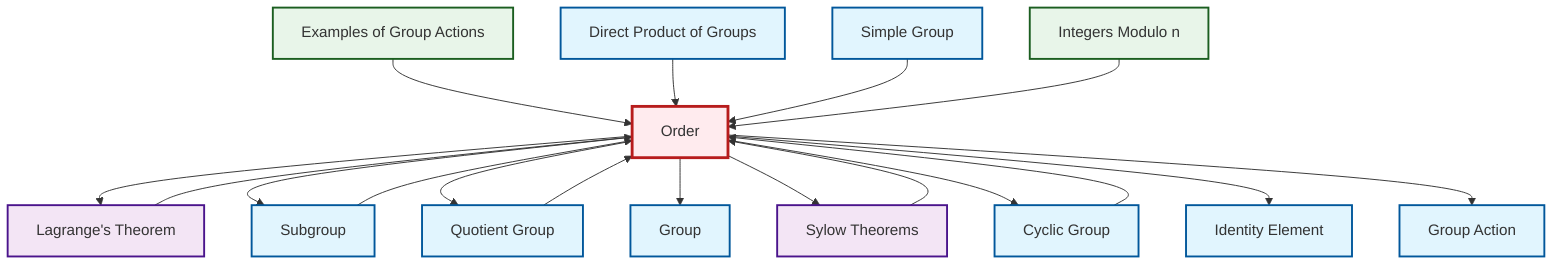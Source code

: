 graph TD
    classDef definition fill:#e1f5fe,stroke:#01579b,stroke-width:2px
    classDef theorem fill:#f3e5f5,stroke:#4a148c,stroke-width:2px
    classDef axiom fill:#fff3e0,stroke:#e65100,stroke-width:2px
    classDef example fill:#e8f5e9,stroke:#1b5e20,stroke-width:2px
    classDef current fill:#ffebee,stroke:#b71c1c,stroke-width:3px
    def-group-action["Group Action"]:::definition
    def-direct-product["Direct Product of Groups"]:::definition
    ex-group-action-examples["Examples of Group Actions"]:::example
    thm-lagrange["Lagrange's Theorem"]:::theorem
    thm-sylow["Sylow Theorems"]:::theorem
    ex-quotient-integers-mod-n["Integers Modulo n"]:::example
    def-cyclic-group["Cyclic Group"]:::definition
    def-simple-group["Simple Group"]:::definition
    def-quotient-group["Quotient Group"]:::definition
    def-group["Group"]:::definition
    def-order["Order"]:::definition
    def-identity-element["Identity Element"]:::definition
    def-subgroup["Subgroup"]:::definition
    thm-sylow --> def-order
    def-order --> thm-lagrange
    ex-group-action-examples --> def-order
    def-order --> def-subgroup
    def-order --> def-quotient-group
    def-cyclic-group --> def-order
    def-order --> def-group
    def-order --> thm-sylow
    def-direct-product --> def-order
    def-subgroup --> def-order
    def-simple-group --> def-order
    def-order --> def-cyclic-group
    def-order --> def-identity-element
    def-quotient-group --> def-order
    thm-lagrange --> def-order
    def-order --> def-group-action
    ex-quotient-integers-mod-n --> def-order
    class def-order current